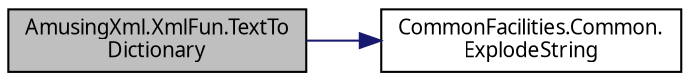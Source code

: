 digraph "AmusingXml.XmlFun.TextToDictionary"
{
  edge [fontname="FreeSans.ttf",fontsize="10",labelfontname="FreeSans.ttf",labelfontsize="10"];
  node [fontname="FreeSans.ttf",fontsize="10",shape=record];
  rankdir="LR";
  Node1 [label="AmusingXml.XmlFun.TextTo\lDictionary",height=0.2,width=0.4,color="black", fillcolor="grey75", style="filled", fontcolor="black"];
  Node1 -> Node2 [color="midnightblue",fontsize="10",style="solid",fontname="FreeSans.ttf"];
  Node2 [label="CommonFacilities.Common.\lExplodeString",height=0.2,width=0.4,color="black", fillcolor="white", style="filled",URL="$class_common_facilities_1_1_common.html#a8b10297528cafddba8fa28c0a207becc",tooltip="Разделение строки по разделителю "];
}

